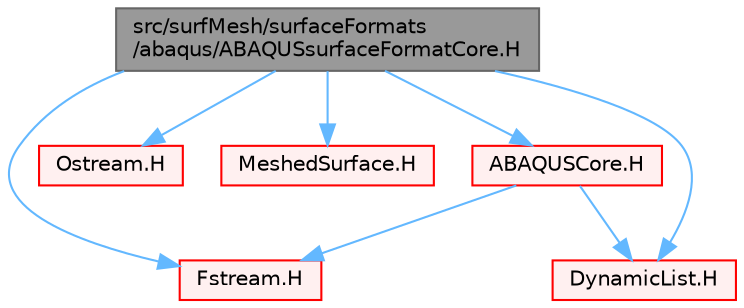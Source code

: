 digraph "src/surfMesh/surfaceFormats/abaqus/ABAQUSsurfaceFormatCore.H"
{
 // LATEX_PDF_SIZE
  bgcolor="transparent";
  edge [fontname=Helvetica,fontsize=10,labelfontname=Helvetica,labelfontsize=10];
  node [fontname=Helvetica,fontsize=10,shape=box,height=0.2,width=0.4];
  Node1 [id="Node000001",label="src/surfMesh/surfaceFormats\l/abaqus/ABAQUSsurfaceFormatCore.H",height=0.2,width=0.4,color="gray40", fillcolor="grey60", style="filled", fontcolor="black",tooltip=" "];
  Node1 -> Node2 [id="edge1_Node000001_Node000002",color="steelblue1",style="solid",tooltip=" "];
  Node2 [id="Node000002",label="Fstream.H",height=0.2,width=0.4,color="red", fillcolor="#FFF0F0", style="filled",URL="$Fstream_8H.html",tooltip=" "];
  Node1 -> Node58 [id="edge2_Node000001_Node000058",color="steelblue1",style="solid",tooltip=" "];
  Node58 [id="Node000058",label="Ostream.H",height=0.2,width=0.4,color="red", fillcolor="#FFF0F0", style="filled",URL="$Ostream_8H.html",tooltip=" "];
  Node1 -> Node102 [id="edge3_Node000001_Node000102",color="steelblue1",style="solid",tooltip=" "];
  Node102 [id="Node000102",label="MeshedSurface.H",height=0.2,width=0.4,color="red", fillcolor="#FFF0F0", style="filled",URL="$MeshedSurface_8H.html",tooltip=" "];
  Node1 -> Node164 [id="edge4_Node000001_Node000164",color="steelblue1",style="solid",tooltip=" "];
  Node164 [id="Node000164",label="DynamicList.H",height=0.2,width=0.4,color="red", fillcolor="#FFF0F0", style="filled",URL="$DynamicList_8H.html",tooltip=" "];
  Node1 -> Node270 [id="edge5_Node000001_Node000270",color="steelblue1",style="solid",tooltip=" "];
  Node270 [id="Node000270",label="ABAQUSCore.H",height=0.2,width=0.4,color="red", fillcolor="#FFF0F0", style="filled",URL="$ABAQUSCore_8H.html",tooltip=" "];
  Node270 -> Node2 [id="edge6_Node000270_Node000002",color="steelblue1",style="solid",tooltip=" "];
  Node270 -> Node164 [id="edge7_Node000270_Node000164",color="steelblue1",style="solid",tooltip=" "];
}
